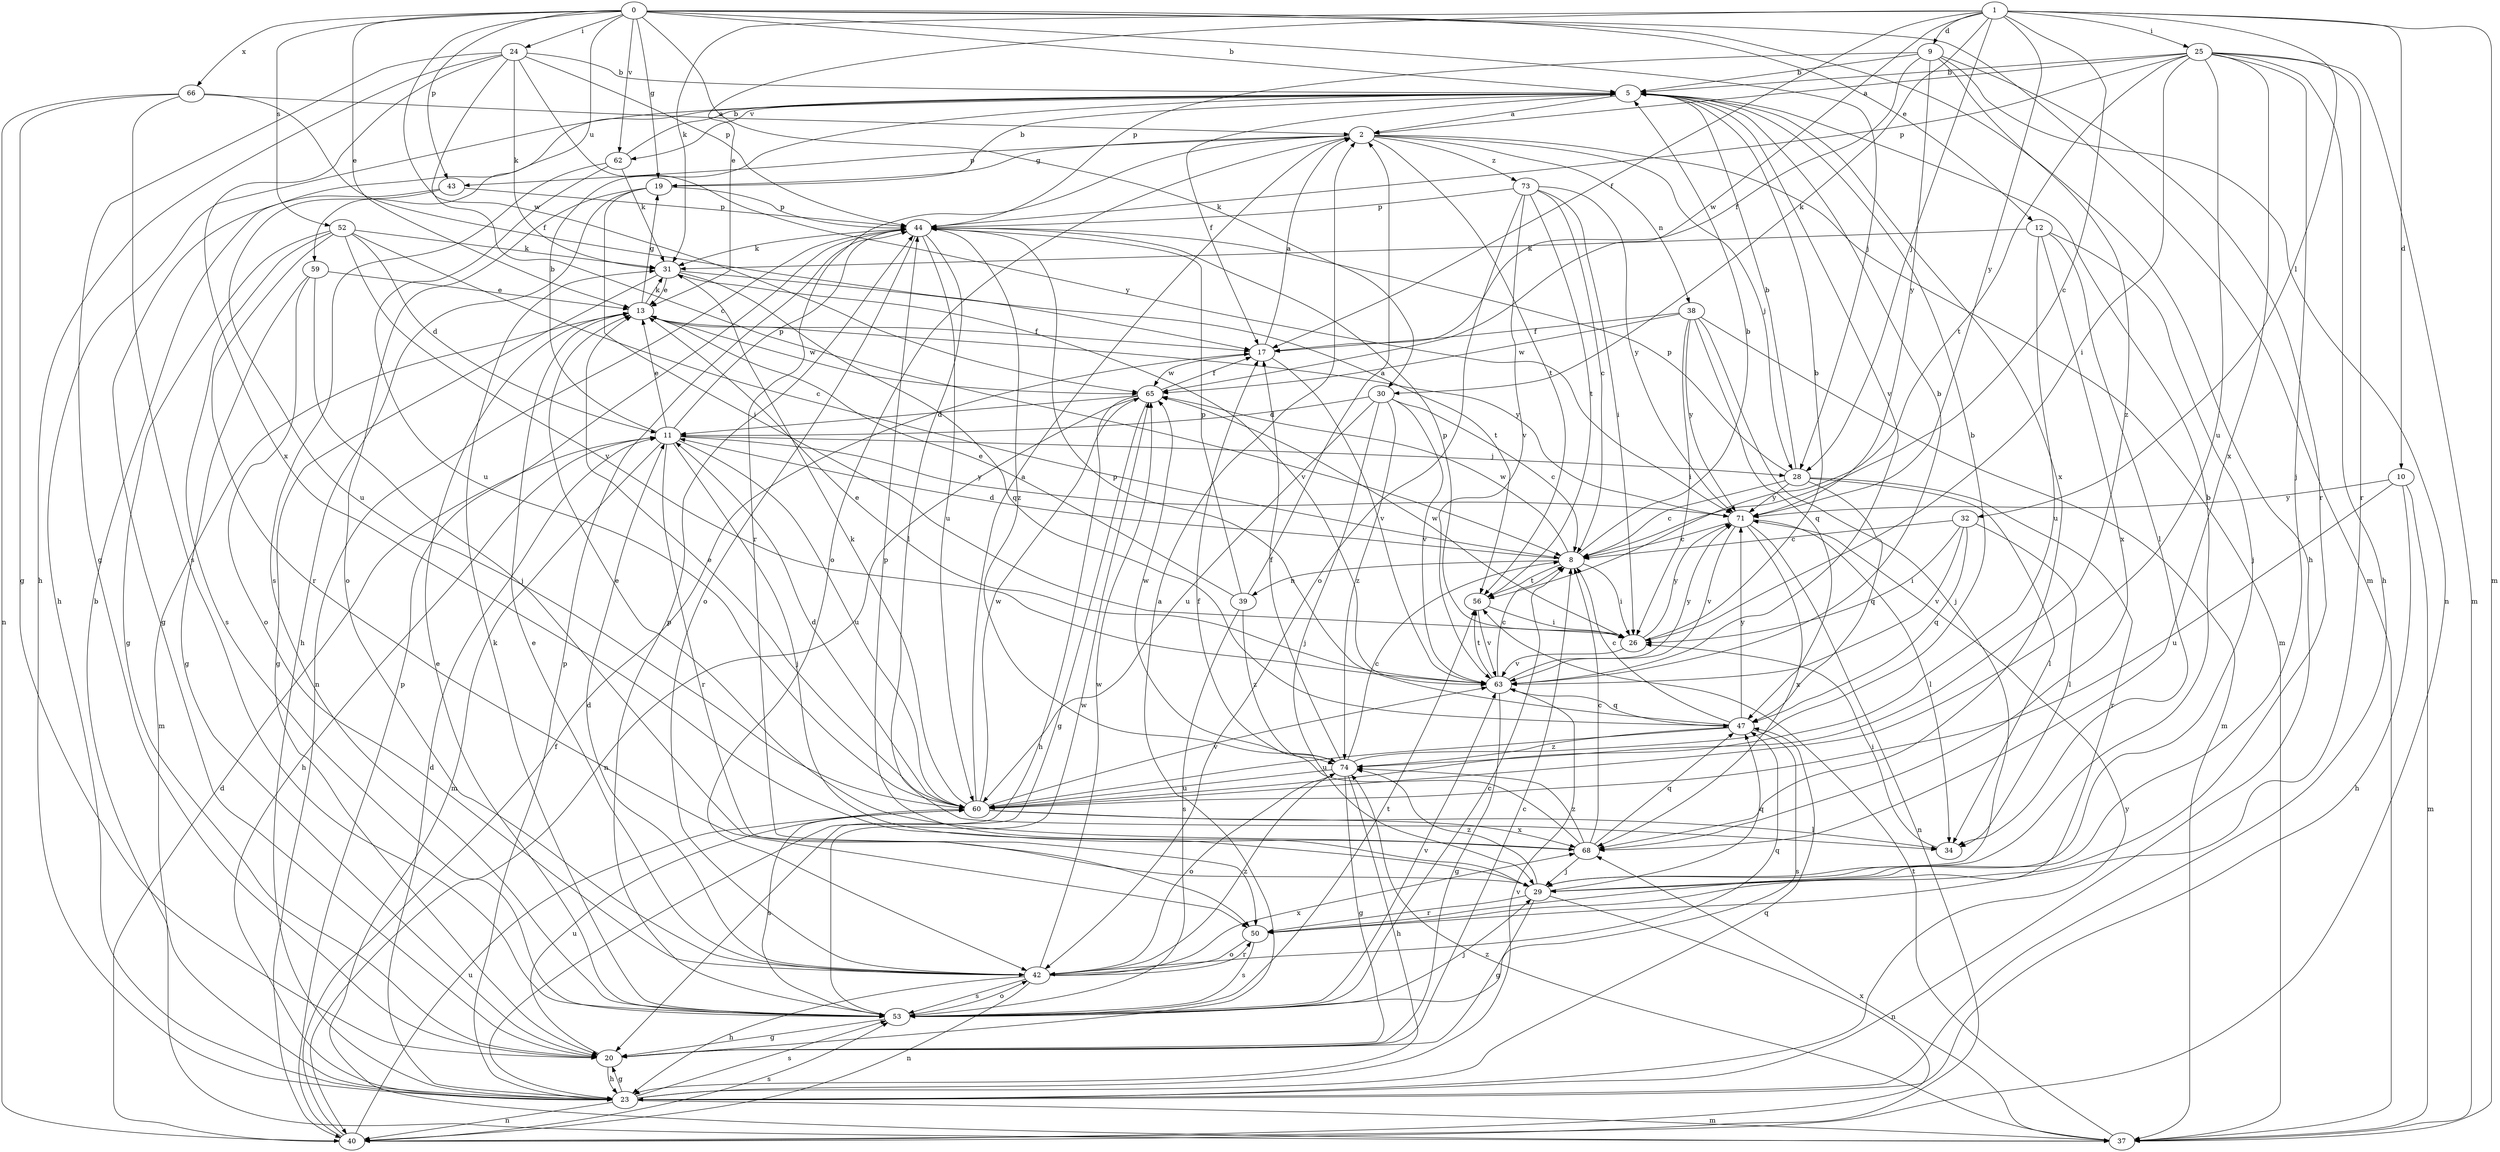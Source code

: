 strict digraph  {
0;
1;
2;
5;
8;
9;
10;
11;
12;
13;
17;
19;
20;
23;
24;
25;
26;
28;
29;
30;
31;
32;
34;
37;
38;
39;
40;
42;
43;
44;
47;
50;
52;
53;
56;
59;
60;
62;
63;
65;
66;
68;
71;
73;
74;
0 -> 5  [label=b];
0 -> 12  [label=e];
0 -> 13  [label=e];
0 -> 19  [label=g];
0 -> 23  [label=h];
0 -> 24  [label=i];
0 -> 28  [label=j];
0 -> 30  [label=k];
0 -> 37  [label=m];
0 -> 43  [label=p];
0 -> 52  [label=s];
0 -> 59  [label=u];
0 -> 62  [label=v];
0 -> 65  [label=w];
0 -> 66  [label=x];
1 -> 8  [label=c];
1 -> 9  [label=d];
1 -> 10  [label=d];
1 -> 13  [label=e];
1 -> 17  [label=f];
1 -> 25  [label=i];
1 -> 28  [label=j];
1 -> 30  [label=k];
1 -> 31  [label=k];
1 -> 32  [label=l];
1 -> 37  [label=m];
1 -> 65  [label=w];
1 -> 71  [label=y];
2 -> 19  [label=g];
2 -> 28  [label=j];
2 -> 37  [label=m];
2 -> 38  [label=n];
2 -> 42  [label=o];
2 -> 43  [label=p];
2 -> 50  [label=r];
2 -> 56  [label=t];
2 -> 73  [label=z];
5 -> 2  [label=a];
5 -> 17  [label=f];
5 -> 23  [label=h];
5 -> 62  [label=v];
5 -> 63  [label=v];
5 -> 68  [label=x];
8 -> 5  [label=b];
8 -> 11  [label=d];
8 -> 26  [label=i];
8 -> 39  [label=n];
8 -> 56  [label=t];
8 -> 65  [label=w];
9 -> 5  [label=b];
9 -> 17  [label=f];
9 -> 40  [label=n];
9 -> 44  [label=p];
9 -> 50  [label=r];
9 -> 71  [label=y];
9 -> 74  [label=z];
10 -> 23  [label=h];
10 -> 37  [label=m];
10 -> 60  [label=u];
10 -> 71  [label=y];
11 -> 5  [label=b];
11 -> 13  [label=e];
11 -> 23  [label=h];
11 -> 28  [label=j];
11 -> 29  [label=j];
11 -> 37  [label=m];
11 -> 44  [label=p];
11 -> 50  [label=r];
11 -> 60  [label=u];
11 -> 71  [label=y];
12 -> 29  [label=j];
12 -> 31  [label=k];
12 -> 34  [label=l];
12 -> 60  [label=u];
12 -> 68  [label=x];
13 -> 17  [label=f];
13 -> 19  [label=g];
13 -> 31  [label=k];
13 -> 37  [label=m];
13 -> 65  [label=w];
13 -> 71  [label=y];
17 -> 2  [label=a];
17 -> 63  [label=v];
17 -> 65  [label=w];
19 -> 5  [label=b];
19 -> 23  [label=h];
19 -> 26  [label=i];
19 -> 42  [label=o];
19 -> 44  [label=p];
20 -> 2  [label=a];
20 -> 8  [label=c];
20 -> 23  [label=h];
20 -> 60  [label=u];
23 -> 5  [label=b];
23 -> 11  [label=d];
23 -> 20  [label=g];
23 -> 37  [label=m];
23 -> 40  [label=n];
23 -> 44  [label=p];
23 -> 47  [label=q];
23 -> 53  [label=s];
23 -> 63  [label=v];
23 -> 71  [label=y];
24 -> 5  [label=b];
24 -> 8  [label=c];
24 -> 20  [label=g];
24 -> 23  [label=h];
24 -> 31  [label=k];
24 -> 44  [label=p];
24 -> 68  [label=x];
24 -> 71  [label=y];
25 -> 2  [label=a];
25 -> 5  [label=b];
25 -> 23  [label=h];
25 -> 26  [label=i];
25 -> 29  [label=j];
25 -> 37  [label=m];
25 -> 44  [label=p];
25 -> 50  [label=r];
25 -> 56  [label=t];
25 -> 60  [label=u];
25 -> 68  [label=x];
26 -> 5  [label=b];
26 -> 44  [label=p];
26 -> 63  [label=v];
26 -> 65  [label=w];
26 -> 71  [label=y];
28 -> 5  [label=b];
28 -> 8  [label=c];
28 -> 34  [label=l];
28 -> 44  [label=p];
28 -> 47  [label=q];
28 -> 50  [label=r];
28 -> 71  [label=y];
29 -> 5  [label=b];
29 -> 20  [label=g];
29 -> 40  [label=n];
29 -> 44  [label=p];
29 -> 47  [label=q];
29 -> 50  [label=r];
29 -> 74  [label=z];
30 -> 8  [label=c];
30 -> 11  [label=d];
30 -> 29  [label=j];
30 -> 60  [label=u];
30 -> 63  [label=v];
30 -> 74  [label=z];
31 -> 13  [label=e];
31 -> 20  [label=g];
31 -> 47  [label=q];
31 -> 56  [label=t];
31 -> 63  [label=v];
32 -> 8  [label=c];
32 -> 26  [label=i];
32 -> 34  [label=l];
32 -> 47  [label=q];
32 -> 63  [label=v];
34 -> 26  [label=i];
37 -> 56  [label=t];
37 -> 68  [label=x];
37 -> 74  [label=z];
38 -> 17  [label=f];
38 -> 26  [label=i];
38 -> 29  [label=j];
38 -> 37  [label=m];
38 -> 47  [label=q];
38 -> 65  [label=w];
38 -> 71  [label=y];
39 -> 2  [label=a];
39 -> 13  [label=e];
39 -> 44  [label=p];
39 -> 53  [label=s];
39 -> 74  [label=z];
40 -> 11  [label=d];
40 -> 17  [label=f];
40 -> 44  [label=p];
40 -> 53  [label=s];
40 -> 60  [label=u];
42 -> 11  [label=d];
42 -> 13  [label=e];
42 -> 23  [label=h];
42 -> 40  [label=n];
42 -> 47  [label=q];
42 -> 50  [label=r];
42 -> 53  [label=s];
42 -> 65  [label=w];
42 -> 68  [label=x];
42 -> 74  [label=z];
43 -> 20  [label=g];
43 -> 44  [label=p];
43 -> 60  [label=u];
44 -> 31  [label=k];
44 -> 34  [label=l];
44 -> 40  [label=n];
44 -> 42  [label=o];
44 -> 60  [label=u];
44 -> 74  [label=z];
47 -> 8  [label=c];
47 -> 44  [label=p];
47 -> 53  [label=s];
47 -> 60  [label=u];
47 -> 71  [label=y];
47 -> 74  [label=z];
50 -> 42  [label=o];
50 -> 53  [label=s];
52 -> 8  [label=c];
52 -> 11  [label=d];
52 -> 20  [label=g];
52 -> 31  [label=k];
52 -> 50  [label=r];
52 -> 53  [label=s];
52 -> 63  [label=v];
53 -> 8  [label=c];
53 -> 13  [label=e];
53 -> 20  [label=g];
53 -> 29  [label=j];
53 -> 31  [label=k];
53 -> 42  [label=o];
53 -> 44  [label=p];
53 -> 56  [label=t];
53 -> 63  [label=v];
53 -> 65  [label=w];
56 -> 26  [label=i];
56 -> 63  [label=v];
59 -> 13  [label=e];
59 -> 20  [label=g];
59 -> 29  [label=j];
59 -> 42  [label=o];
60 -> 2  [label=a];
60 -> 11  [label=d];
60 -> 13  [label=e];
60 -> 31  [label=k];
60 -> 34  [label=l];
60 -> 53  [label=s];
60 -> 63  [label=v];
60 -> 65  [label=w];
60 -> 68  [label=x];
62 -> 5  [label=b];
62 -> 31  [label=k];
62 -> 53  [label=s];
62 -> 60  [label=u];
63 -> 5  [label=b];
63 -> 8  [label=c];
63 -> 13  [label=e];
63 -> 20  [label=g];
63 -> 47  [label=q];
63 -> 56  [label=t];
63 -> 71  [label=y];
65 -> 11  [label=d];
65 -> 17  [label=f];
65 -> 20  [label=g];
65 -> 23  [label=h];
65 -> 40  [label=n];
66 -> 2  [label=a];
66 -> 17  [label=f];
66 -> 20  [label=g];
66 -> 40  [label=n];
66 -> 53  [label=s];
68 -> 8  [label=c];
68 -> 13  [label=e];
68 -> 17  [label=f];
68 -> 29  [label=j];
68 -> 47  [label=q];
68 -> 74  [label=z];
71 -> 8  [label=c];
71 -> 34  [label=l];
71 -> 40  [label=n];
71 -> 63  [label=v];
71 -> 68  [label=x];
73 -> 8  [label=c];
73 -> 26  [label=i];
73 -> 42  [label=o];
73 -> 44  [label=p];
73 -> 56  [label=t];
73 -> 63  [label=v];
73 -> 71  [label=y];
74 -> 5  [label=b];
74 -> 8  [label=c];
74 -> 17  [label=f];
74 -> 20  [label=g];
74 -> 23  [label=h];
74 -> 42  [label=o];
74 -> 60  [label=u];
74 -> 65  [label=w];
}
